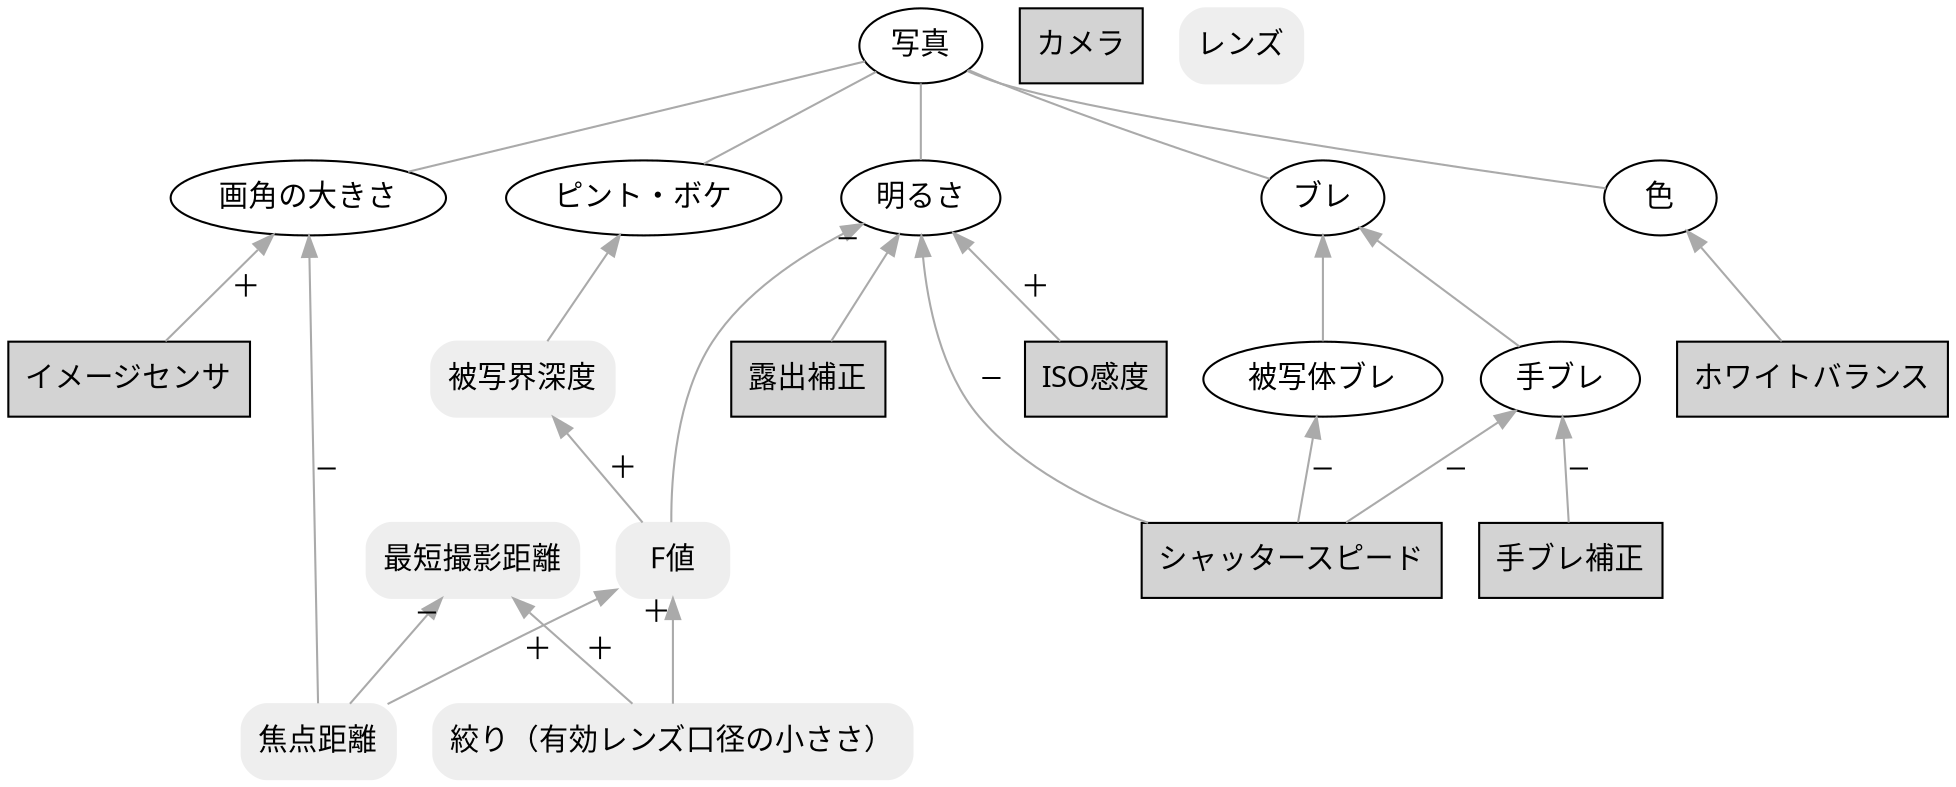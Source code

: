 digraph G {
    rankdir = "BT"
    overlap=false
	node [
		fontname = "ヒラギノ角ゴ ProN W3";
	]

	edge [
 		color ="#aaaaaa";
	]

	写真[label="写真"]
	絞り[label="絞り（有効レンズ口径の小ささ）"]
	被写界深度[label="被写界深度"]
	画角[label="画角の大きさ"]
	ピント[label="ピント・ボケ"]

	カメラ,イメージセンサ, ホワイトバランス, ISO感度, 手ブレ補正, 露出補正, シャッタースピード [shape=box, style="filled"]
	レンズ,焦点距離, 絞り,F値,最短撮影距離,被写界深度 [shape=box, style="rounded,filled", color="#eeeeee"]

	画角, 明るさ, 色, ピント,ブレ -> 写真[arrowhead = none]
	被写体ブレ,手ブレ -> ブレ
	焦点距離 -> 画角[label="−"]
	被写界深度 -> ピント
	F値 -> 被写界深度[label="＋"]
	焦点距離 -> F値[label="＋"] 
	絞り -> F値[headlabel="＋"]
	絞り -> 最短撮影距離[label="＋"]
	F値 -> 明るさ[headlabel="−"]
	焦点距離 -> 最短撮影距離[headlabel="−"]
	イメージセンサ -> 画角[label="＋"] 
	ホワイトバランス -> 色
	手ブレ補正 -> 手ブレ[label="−"]
	ISO感度 -> 明るさ[label="＋"]
	露出補正 -> 明るさ
	シャッタースピード -> 手ブレ[label="−"] 
	シャッタースピード -> 被写体ブレ[label="−"] 
	シャッタースピード -> 明るさ[label="−"] 

	{ rank = same; "写真";"カメラ"; "レンズ" }
	{ rank = same; "画角"; "ピント"; "色"; "明るさ"; "ブレ" }

}